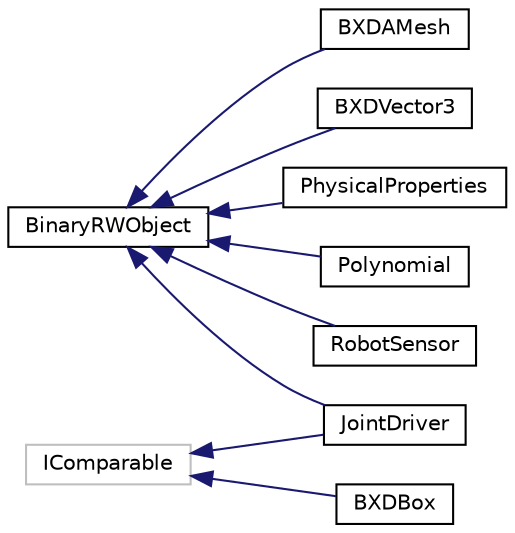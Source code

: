 digraph "Graphical Class Hierarchy"
{
  edge [fontname="Helvetica",fontsize="10",labelfontname="Helvetica",labelfontsize="10"];
  node [fontname="Helvetica",fontsize="10",shape=record];
  rankdir="LR";
  Node30 [label="BinaryRWObject",height=0.2,width=0.4,color="black", fillcolor="white", style="filled",URL="$interface_binary_r_w_object.html",tooltip="Interface for objects that can read/write binary data to files "];
  Node30 -> Node31 [dir="back",color="midnightblue",fontsize="10",style="solid",fontname="Helvetica"];
  Node31 [label="BXDAMesh",height=0.2,width=0.4,color="black", fillcolor="white", style="filled",URL="$class_b_x_d_a_mesh.html",tooltip="Represents a 3D object composed of one or more BXDAMesh.BXDASubMesh and physical properties of the ob..."];
  Node30 -> Node32 [dir="back",color="midnightblue",fontsize="10",style="solid",fontname="Helvetica"];
  Node32 [label="BXDVector3",height=0.2,width=0.4,color="black", fillcolor="white", style="filled",URL="$class_b_x_d_vector3.html"];
  Node30 -> Node19 [dir="back",color="midnightblue",fontsize="10",style="solid",fontname="Helvetica"];
  Node19 [label="JointDriver",height=0.2,width=0.4,color="black", fillcolor="white", style="filled",URL="$class_joint_driver.html",tooltip="Generic class able to represent all types of joint drivers. "];
  Node30 -> Node33 [dir="back",color="midnightblue",fontsize="10",style="solid",fontname="Helvetica"];
  Node33 [label="PhysicalProperties",height=0.2,width=0.4,color="black", fillcolor="white", style="filled",URL="$class_physical_properties.html"];
  Node30 -> Node34 [dir="back",color="midnightblue",fontsize="10",style="solid",fontname="Helvetica"];
  Node34 [label="Polynomial",height=0.2,width=0.4,color="black", fillcolor="white", style="filled",URL="$class_polynomial.html"];
  Node30 -> Node35 [dir="back",color="midnightblue",fontsize="10",style="solid",fontname="Helvetica"];
  Node35 [label="RobotSensor",height=0.2,width=0.4,color="black", fillcolor="white", style="filled",URL="$class_robot_sensor.html"];
  Node17 [label="IComparable",height=0.2,width=0.4,color="grey75", fillcolor="white", style="filled"];
  Node17 -> Node0 [dir="back",color="midnightblue",fontsize="10",style="solid",fontname="Helvetica"];
  Node0 [label="BXDBox",height=0.2,width=0.4,color="black", fillcolor="white", style="filled",URL="$class_b_x_d_box.html"];
  Node17 -> Node19 [dir="back",color="midnightblue",fontsize="10",style="solid",fontname="Helvetica"];
}
